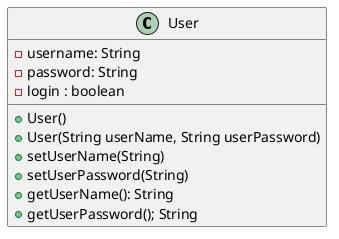 @startuml
class User{
-username: String
-password: String
-login : boolean
+User()
+User(String userName, String userPassword)
+setUserName(String)
+setUserPassword(String)
+getUserName(): String
+getUserPassword(); String


}
@enduml
